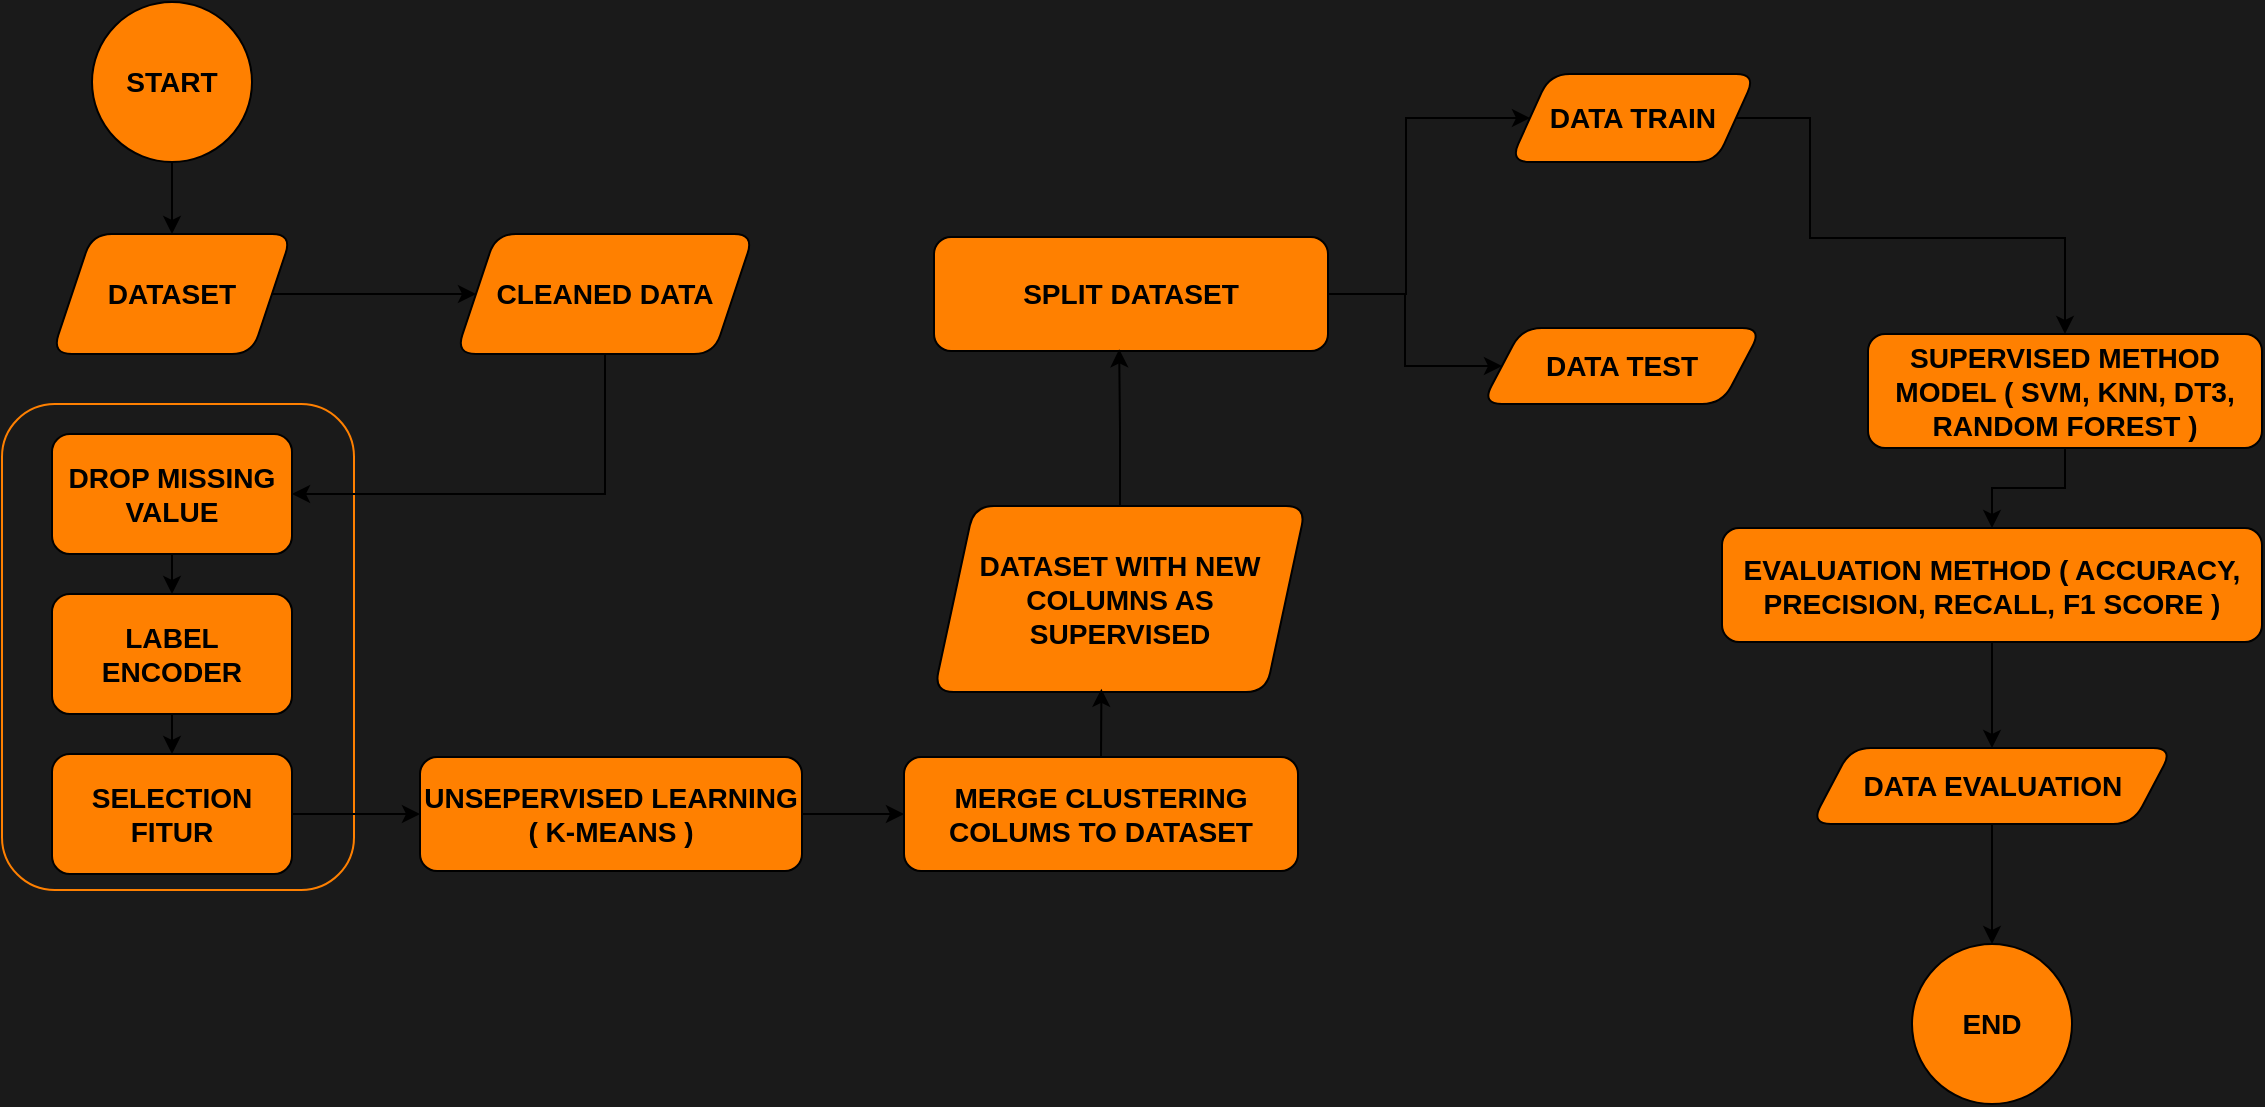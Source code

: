 <mxfile version="20.8.5" type="github"><diagram id="ALhI9Fp-E51u3zi7BtiW" name="Page-1"><mxGraphModel dx="3120" dy="1320" grid="0" gridSize="10" guides="1" tooltips="1" connect="1" arrows="1" fold="1" page="1" pageScale="1" pageWidth="1169" pageHeight="827" background="#1A1A1A" math="0" shadow="0"><root><mxCell id="0"/><mxCell id="1" parent="0"/><mxCell id="X583DDpdOqyck8RJiy3o-44" value="" style="group" vertex="1" connectable="0" parent="1"><mxGeometry x="21" y="138" width="1130" height="551" as="geometry"/></mxCell><mxCell id="X583DDpdOqyck8RJiy3o-11" value="" style="whiteSpace=wrap;html=1;rounded=1;shadow=0;sketch=0;fontColor=#000000;fillColor=none;strokeColor=#FF8000;" vertex="1" parent="X583DDpdOqyck8RJiy3o-44"><mxGeometry y="201" width="176" height="243" as="geometry"/></mxCell><mxCell id="X583DDpdOqyck8RJiy3o-1" value="&lt;h3&gt;&lt;b&gt;&lt;font color=&quot;#000000&quot;&gt;START&lt;/font&gt;&lt;/b&gt;&lt;/h3&gt;" style="ellipse;whiteSpace=wrap;html=1;aspect=fixed;fillColor=#FF8000;shadow=0;" vertex="1" parent="X583DDpdOqyck8RJiy3o-44"><mxGeometry x="45" width="80" height="80" as="geometry"/></mxCell><mxCell id="X583DDpdOqyck8RJiy3o-5" value="&lt;h3 style=&quot;&quot;&gt;DATASET&lt;/h3&gt;" style="shape=parallelogram;perimeter=parallelogramPerimeter;whiteSpace=wrap;html=1;fixedSize=1;fontColor=#000000;fillColor=#FF8000;rounded=1;" vertex="1" parent="X583DDpdOqyck8RJiy3o-44"><mxGeometry x="25" y="116" width="120" height="60" as="geometry"/></mxCell><mxCell id="X583DDpdOqyck8RJiy3o-6" style="edgeStyle=orthogonalEdgeStyle;rounded=0;orthogonalLoop=1;jettySize=auto;html=1;exitX=0.5;exitY=1;exitDx=0;exitDy=0;entryX=0.5;entryY=0;entryDx=0;entryDy=0;fontColor=#000000;" edge="1" parent="X583DDpdOqyck8RJiy3o-44" source="X583DDpdOqyck8RJiy3o-1" target="X583DDpdOqyck8RJiy3o-5"><mxGeometry relative="1" as="geometry"/></mxCell><mxCell id="X583DDpdOqyck8RJiy3o-7" value="&lt;h3 style=&quot;&quot;&gt;DROP MISSING VALUE&lt;/h3&gt;" style="whiteSpace=wrap;html=1;fontColor=#000000;fillColor=#FF8000;rounded=1;" vertex="1" parent="X583DDpdOqyck8RJiy3o-44"><mxGeometry x="25" y="216" width="120" height="60" as="geometry"/></mxCell><mxCell id="X583DDpdOqyck8RJiy3o-8" value="&lt;h3 style=&quot;&quot;&gt;LABEL ENCODER&lt;/h3&gt;" style="whiteSpace=wrap;html=1;fontColor=#000000;fillColor=#FF8000;rounded=1;" vertex="1" parent="X583DDpdOqyck8RJiy3o-44"><mxGeometry x="25" y="296" width="120" height="60" as="geometry"/></mxCell><mxCell id="X583DDpdOqyck8RJiy3o-13" style="edgeStyle=orthogonalEdgeStyle;rounded=0;orthogonalLoop=1;jettySize=auto;html=1;exitX=0.5;exitY=1;exitDx=0;exitDy=0;entryX=0.5;entryY=0;entryDx=0;entryDy=0;fontColor=#000000;" edge="1" parent="X583DDpdOqyck8RJiy3o-44" source="X583DDpdOqyck8RJiy3o-7" target="X583DDpdOqyck8RJiy3o-8"><mxGeometry relative="1" as="geometry"/></mxCell><mxCell id="X583DDpdOqyck8RJiy3o-9" value="&lt;h3 style=&quot;&quot;&gt;SELECTION FITUR&lt;/h3&gt;" style="whiteSpace=wrap;html=1;fontColor=#000000;fillColor=#FF8000;rounded=1;" vertex="1" parent="X583DDpdOqyck8RJiy3o-44"><mxGeometry x="25" y="376" width="120" height="60" as="geometry"/></mxCell><mxCell id="X583DDpdOqyck8RJiy3o-15" style="edgeStyle=orthogonalEdgeStyle;rounded=0;orthogonalLoop=1;jettySize=auto;html=1;exitX=0.5;exitY=1;exitDx=0;exitDy=0;entryX=0.5;entryY=0;entryDx=0;entryDy=0;fontColor=#000000;" edge="1" parent="X583DDpdOqyck8RJiy3o-44" source="X583DDpdOqyck8RJiy3o-8" target="X583DDpdOqyck8RJiy3o-9"><mxGeometry relative="1" as="geometry"/></mxCell><mxCell id="X583DDpdOqyck8RJiy3o-19" style="edgeStyle=orthogonalEdgeStyle;rounded=0;orthogonalLoop=1;jettySize=auto;html=1;exitX=0.5;exitY=1;exitDx=0;exitDy=0;entryX=1;entryY=0.5;entryDx=0;entryDy=0;fontColor=#000000;" edge="1" parent="X583DDpdOqyck8RJiy3o-44" source="X583DDpdOqyck8RJiy3o-17" target="X583DDpdOqyck8RJiy3o-7"><mxGeometry relative="1" as="geometry"/></mxCell><mxCell id="X583DDpdOqyck8RJiy3o-17" value="&lt;h3 style=&quot;&quot;&gt;CLEANED DATA&lt;/h3&gt;" style="shape=parallelogram;perimeter=parallelogramPerimeter;whiteSpace=wrap;html=1;fixedSize=1;fontColor=#000000;fillColor=#FF8000;rounded=1;" vertex="1" parent="X583DDpdOqyck8RJiy3o-44"><mxGeometry x="227" y="116" width="149" height="60" as="geometry"/></mxCell><mxCell id="X583DDpdOqyck8RJiy3o-18" style="edgeStyle=orthogonalEdgeStyle;rounded=0;orthogonalLoop=1;jettySize=auto;html=1;exitX=1;exitY=0.5;exitDx=0;exitDy=0;entryX=0;entryY=0.5;entryDx=0;entryDy=0;fontColor=#000000;" edge="1" parent="X583DDpdOqyck8RJiy3o-44" source="X583DDpdOqyck8RJiy3o-5" target="X583DDpdOqyck8RJiy3o-17"><mxGeometry relative="1" as="geometry"/></mxCell><mxCell id="X583DDpdOqyck8RJiy3o-20" value="&lt;h3 style=&quot;&quot;&gt;UNSEPERVISED LEARNING ( K-MEANS )&lt;/h3&gt;" style="whiteSpace=wrap;html=1;fontColor=#000000;fillColor=#FF8000;rounded=1;" vertex="1" parent="X583DDpdOqyck8RJiy3o-44"><mxGeometry x="209" y="377.5" width="191" height="57" as="geometry"/></mxCell><mxCell id="X583DDpdOqyck8RJiy3o-21" style="edgeStyle=orthogonalEdgeStyle;rounded=0;orthogonalLoop=1;jettySize=auto;html=1;exitX=1;exitY=0.5;exitDx=0;exitDy=0;fontColor=#000000;" edge="1" parent="X583DDpdOqyck8RJiy3o-44" source="X583DDpdOqyck8RJiy3o-9" target="X583DDpdOqyck8RJiy3o-20"><mxGeometry relative="1" as="geometry"/></mxCell><mxCell id="X583DDpdOqyck8RJiy3o-22" value="&lt;h3 style=&quot;&quot;&gt;MERGE CLUSTERING COLUMS TO DATASET&lt;/h3&gt;" style="whiteSpace=wrap;html=1;fontColor=#000000;fillColor=#FF8000;rounded=1;" vertex="1" parent="X583DDpdOqyck8RJiy3o-44"><mxGeometry x="451" y="377.5" width="197" height="57" as="geometry"/></mxCell><mxCell id="X583DDpdOqyck8RJiy3o-24" style="edgeStyle=orthogonalEdgeStyle;rounded=0;orthogonalLoop=1;jettySize=auto;html=1;exitX=1;exitY=0.5;exitDx=0;exitDy=0;entryX=0;entryY=0.5;entryDx=0;entryDy=0;fontColor=#000000;" edge="1" parent="X583DDpdOqyck8RJiy3o-44" source="X583DDpdOqyck8RJiy3o-20" target="X583DDpdOqyck8RJiy3o-22"><mxGeometry relative="1" as="geometry"/></mxCell><mxCell id="X583DDpdOqyck8RJiy3o-25" value="&lt;h3 style=&quot;&quot;&gt;DATASET WITH NEW COLUMNS AS SUPERVISED&lt;/h3&gt;" style="shape=parallelogram;perimeter=parallelogramPerimeter;whiteSpace=wrap;html=1;fixedSize=1;fontColor=#000000;fillColor=#FF8000;rounded=1;" vertex="1" parent="X583DDpdOqyck8RJiy3o-44"><mxGeometry x="466" y="252" width="186" height="93" as="geometry"/></mxCell><mxCell id="X583DDpdOqyck8RJiy3o-26" style="edgeStyle=orthogonalEdgeStyle;rounded=0;orthogonalLoop=1;jettySize=auto;html=1;exitX=0.5;exitY=0;exitDx=0;exitDy=0;entryX=0.45;entryY=0.983;entryDx=0;entryDy=0;entryPerimeter=0;fontColor=#000000;" edge="1" parent="X583DDpdOqyck8RJiy3o-44" source="X583DDpdOqyck8RJiy3o-22" target="X583DDpdOqyck8RJiy3o-25"><mxGeometry relative="1" as="geometry"/></mxCell><mxCell id="X583DDpdOqyck8RJiy3o-27" value="&lt;h3 style=&quot;&quot;&gt;SPLIT DATASET&lt;/h3&gt;" style="whiteSpace=wrap;html=1;fontColor=#000000;fillColor=#FF8000;rounded=1;" vertex="1" parent="X583DDpdOqyck8RJiy3o-44"><mxGeometry x="466" y="117.5" width="197" height="57" as="geometry"/></mxCell><mxCell id="X583DDpdOqyck8RJiy3o-28" style="edgeStyle=orthogonalEdgeStyle;rounded=0;orthogonalLoop=1;jettySize=auto;html=1;exitX=0.5;exitY=0;exitDx=0;exitDy=0;entryX=0.47;entryY=0.985;entryDx=0;entryDy=0;entryPerimeter=0;fontColor=#000000;" edge="1" parent="X583DDpdOqyck8RJiy3o-44" source="X583DDpdOqyck8RJiy3o-25" target="X583DDpdOqyck8RJiy3o-27"><mxGeometry relative="1" as="geometry"/></mxCell><mxCell id="X583DDpdOqyck8RJiy3o-29" value="&lt;h3 style=&quot;&quot;&gt;DATA TRAIN&lt;/h3&gt;" style="shape=parallelogram;perimeter=parallelogramPerimeter;whiteSpace=wrap;html=1;fixedSize=1;fontColor=#000000;fillColor=#FF8000;rounded=1;" vertex="1" parent="X583DDpdOqyck8RJiy3o-44"><mxGeometry x="754" y="36" width="123" height="44" as="geometry"/></mxCell><mxCell id="X583DDpdOqyck8RJiy3o-32" style="edgeStyle=orthogonalEdgeStyle;rounded=0;orthogonalLoop=1;jettySize=auto;html=1;exitX=1;exitY=0.5;exitDx=0;exitDy=0;entryX=0;entryY=0.5;entryDx=0;entryDy=0;fontColor=#000000;" edge="1" parent="X583DDpdOqyck8RJiy3o-44" source="X583DDpdOqyck8RJiy3o-27" target="X583DDpdOqyck8RJiy3o-29"><mxGeometry relative="1" as="geometry"><Array as="points"><mxPoint x="702" y="146"/><mxPoint x="702" y="58"/></Array></mxGeometry></mxCell><mxCell id="X583DDpdOqyck8RJiy3o-30" value="&lt;h3 style=&quot;&quot;&gt;DATA TEST&lt;/h3&gt;" style="shape=parallelogram;perimeter=parallelogramPerimeter;whiteSpace=wrap;html=1;fixedSize=1;fontColor=#000000;fillColor=#FF8000;rounded=1;" vertex="1" parent="X583DDpdOqyck8RJiy3o-44"><mxGeometry x="740" y="163" width="140" height="38" as="geometry"/></mxCell><mxCell id="X583DDpdOqyck8RJiy3o-31" style="edgeStyle=orthogonalEdgeStyle;rounded=0;orthogonalLoop=1;jettySize=auto;html=1;exitX=1;exitY=0.5;exitDx=0;exitDy=0;fontColor=#000000;" edge="1" parent="X583DDpdOqyck8RJiy3o-44" source="X583DDpdOqyck8RJiy3o-27" target="X583DDpdOqyck8RJiy3o-30"><mxGeometry relative="1" as="geometry"/></mxCell><mxCell id="X583DDpdOqyck8RJiy3o-33" value="&lt;h3 style=&quot;&quot;&gt;SUPERVISED METHOD MODEL ( SVM, KNN, DT3, RANDOM FOREST )&lt;/h3&gt;" style="whiteSpace=wrap;html=1;fontColor=#000000;fillColor=#FF8000;rounded=1;" vertex="1" parent="X583DDpdOqyck8RJiy3o-44"><mxGeometry x="933" y="166" width="197" height="57" as="geometry"/></mxCell><mxCell id="X583DDpdOqyck8RJiy3o-35" style="edgeStyle=orthogonalEdgeStyle;rounded=0;orthogonalLoop=1;jettySize=auto;html=1;exitX=1;exitY=0.5;exitDx=0;exitDy=0;entryX=0.5;entryY=0;entryDx=0;entryDy=0;fontColor=#000000;" edge="1" parent="X583DDpdOqyck8RJiy3o-44" source="X583DDpdOqyck8RJiy3o-29" target="X583DDpdOqyck8RJiy3o-33"><mxGeometry relative="1" as="geometry"><Array as="points"><mxPoint x="904" y="58"/><mxPoint x="904" y="118"/><mxPoint x="1032" y="118"/></Array></mxGeometry></mxCell><mxCell id="X583DDpdOqyck8RJiy3o-37" value="&lt;h3 style=&quot;&quot;&gt;EVALUATION METHOD ( ACCURACY, PRECISION, RECALL, F1 SCORE )&lt;/h3&gt;" style="whiteSpace=wrap;html=1;fontColor=#000000;fillColor=#FF8000;rounded=1;" vertex="1" parent="X583DDpdOqyck8RJiy3o-44"><mxGeometry x="860" y="263" width="270" height="57" as="geometry"/></mxCell><mxCell id="X583DDpdOqyck8RJiy3o-39" style="edgeStyle=orthogonalEdgeStyle;rounded=0;orthogonalLoop=1;jettySize=auto;html=1;exitX=0.5;exitY=1;exitDx=0;exitDy=0;entryX=0.5;entryY=0;entryDx=0;entryDy=0;fontColor=#000000;" edge="1" parent="X583DDpdOqyck8RJiy3o-44" source="X583DDpdOqyck8RJiy3o-33" target="X583DDpdOqyck8RJiy3o-37"><mxGeometry relative="1" as="geometry"/></mxCell><mxCell id="X583DDpdOqyck8RJiy3o-40" value="&lt;h3 style=&quot;&quot;&gt;DATA EVALUATION&lt;/h3&gt;" style="shape=parallelogram;perimeter=parallelogramPerimeter;whiteSpace=wrap;html=1;fixedSize=1;fontColor=#000000;fillColor=#FF8000;rounded=1;" vertex="1" parent="X583DDpdOqyck8RJiy3o-44"><mxGeometry x="904.5" y="373" width="181" height="38" as="geometry"/></mxCell><mxCell id="X583DDpdOqyck8RJiy3o-42" style="edgeStyle=orthogonalEdgeStyle;rounded=0;orthogonalLoop=1;jettySize=auto;html=1;exitX=0.5;exitY=1;exitDx=0;exitDy=0;entryX=0.5;entryY=0;entryDx=0;entryDy=0;fontColor=#000000;" edge="1" parent="X583DDpdOqyck8RJiy3o-44" source="X583DDpdOqyck8RJiy3o-37" target="X583DDpdOqyck8RJiy3o-40"><mxGeometry relative="1" as="geometry"/></mxCell><mxCell id="X583DDpdOqyck8RJiy3o-41" value="&lt;h3&gt;&lt;font color=&quot;#000000&quot;&gt;END&lt;/font&gt;&lt;/h3&gt;" style="ellipse;whiteSpace=wrap;html=1;aspect=fixed;fillColor=#FF8000;shadow=0;" vertex="1" parent="X583DDpdOqyck8RJiy3o-44"><mxGeometry x="955" y="471" width="80" height="80" as="geometry"/></mxCell><mxCell id="X583DDpdOqyck8RJiy3o-43" style="edgeStyle=orthogonalEdgeStyle;rounded=0;orthogonalLoop=1;jettySize=auto;html=1;exitX=0.5;exitY=1;exitDx=0;exitDy=0;fontColor=#000000;" edge="1" parent="X583DDpdOqyck8RJiy3o-44" source="X583DDpdOqyck8RJiy3o-40" target="X583DDpdOqyck8RJiy3o-41"><mxGeometry relative="1" as="geometry"/></mxCell></root></mxGraphModel></diagram></mxfile>